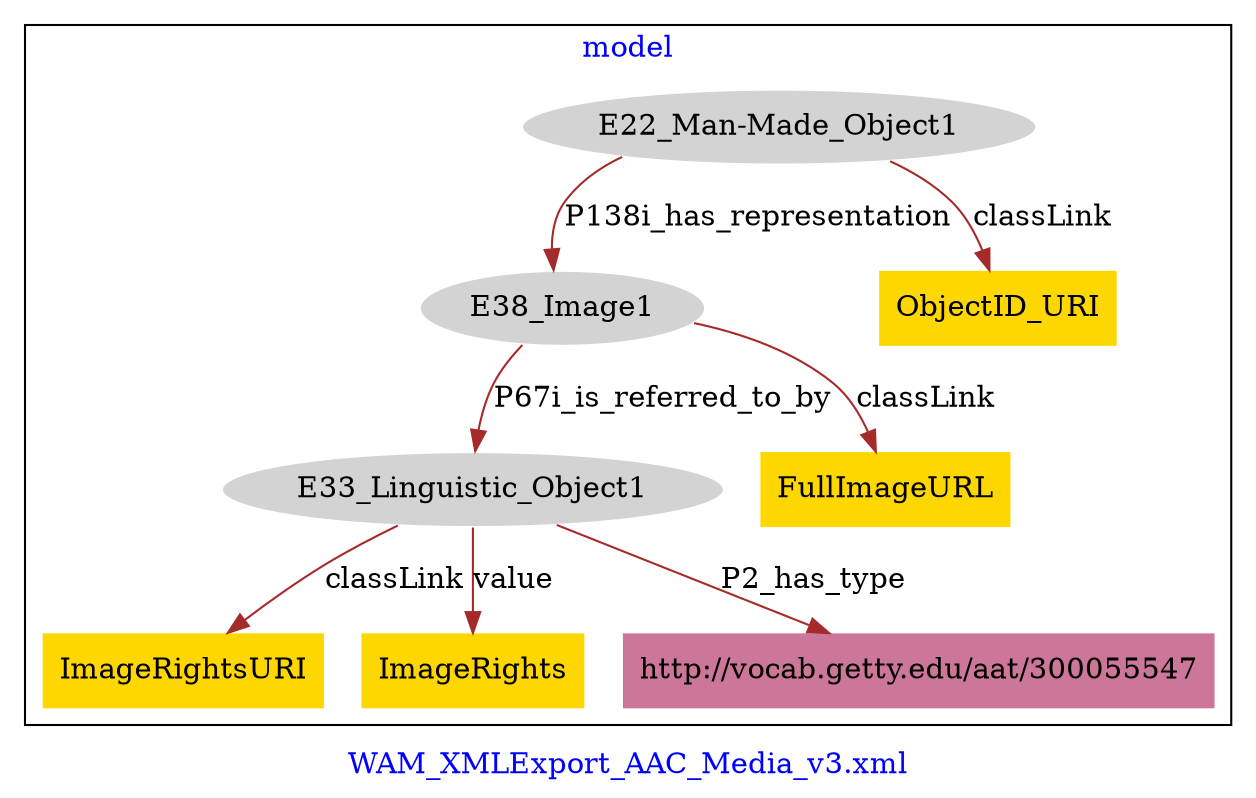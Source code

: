 digraph n0 {
fontcolor="blue"
remincross="true"
label="WAM_XMLExport_AAC_Media_v3.xml"
subgraph cluster {
label="model"
n2[style="filled",color="white",fillcolor="lightgray",label="E22_Man-Made_Object1"];
n3[style="filled",color="white",fillcolor="lightgray",label="E38_Image1"];
n4[style="filled",color="white",fillcolor="lightgray",label="E33_Linguistic_Object1"];
n5[shape="plaintext",style="filled",fillcolor="gold",label="FullImageURL"];
n6[shape="plaintext",style="filled",fillcolor="gold",label="ImageRightsURI"];
n7[shape="plaintext",style="filled",fillcolor="gold",label="ObjectID_URI"];
n8[shape="plaintext",style="filled",fillcolor="gold",label="ImageRights"];
n9[shape="plaintext",style="filled",fillcolor="#CC7799",label="http://vocab.getty.edu/aat/300055547"];
}
n2 -> n3[color="brown",fontcolor="black",label="P138i_has_representation"]
n3 -> n4[color="brown",fontcolor="black",label="P67i_is_referred_to_by"]
n3 -> n5[color="brown",fontcolor="black",label="classLink"]
n4 -> n6[color="brown",fontcolor="black",label="classLink"]
n2 -> n7[color="brown",fontcolor="black",label="classLink"]
n4 -> n8[color="brown",fontcolor="black",label="value"]
n4 -> n9[color="brown",fontcolor="black",label="P2_has_type"]
}
